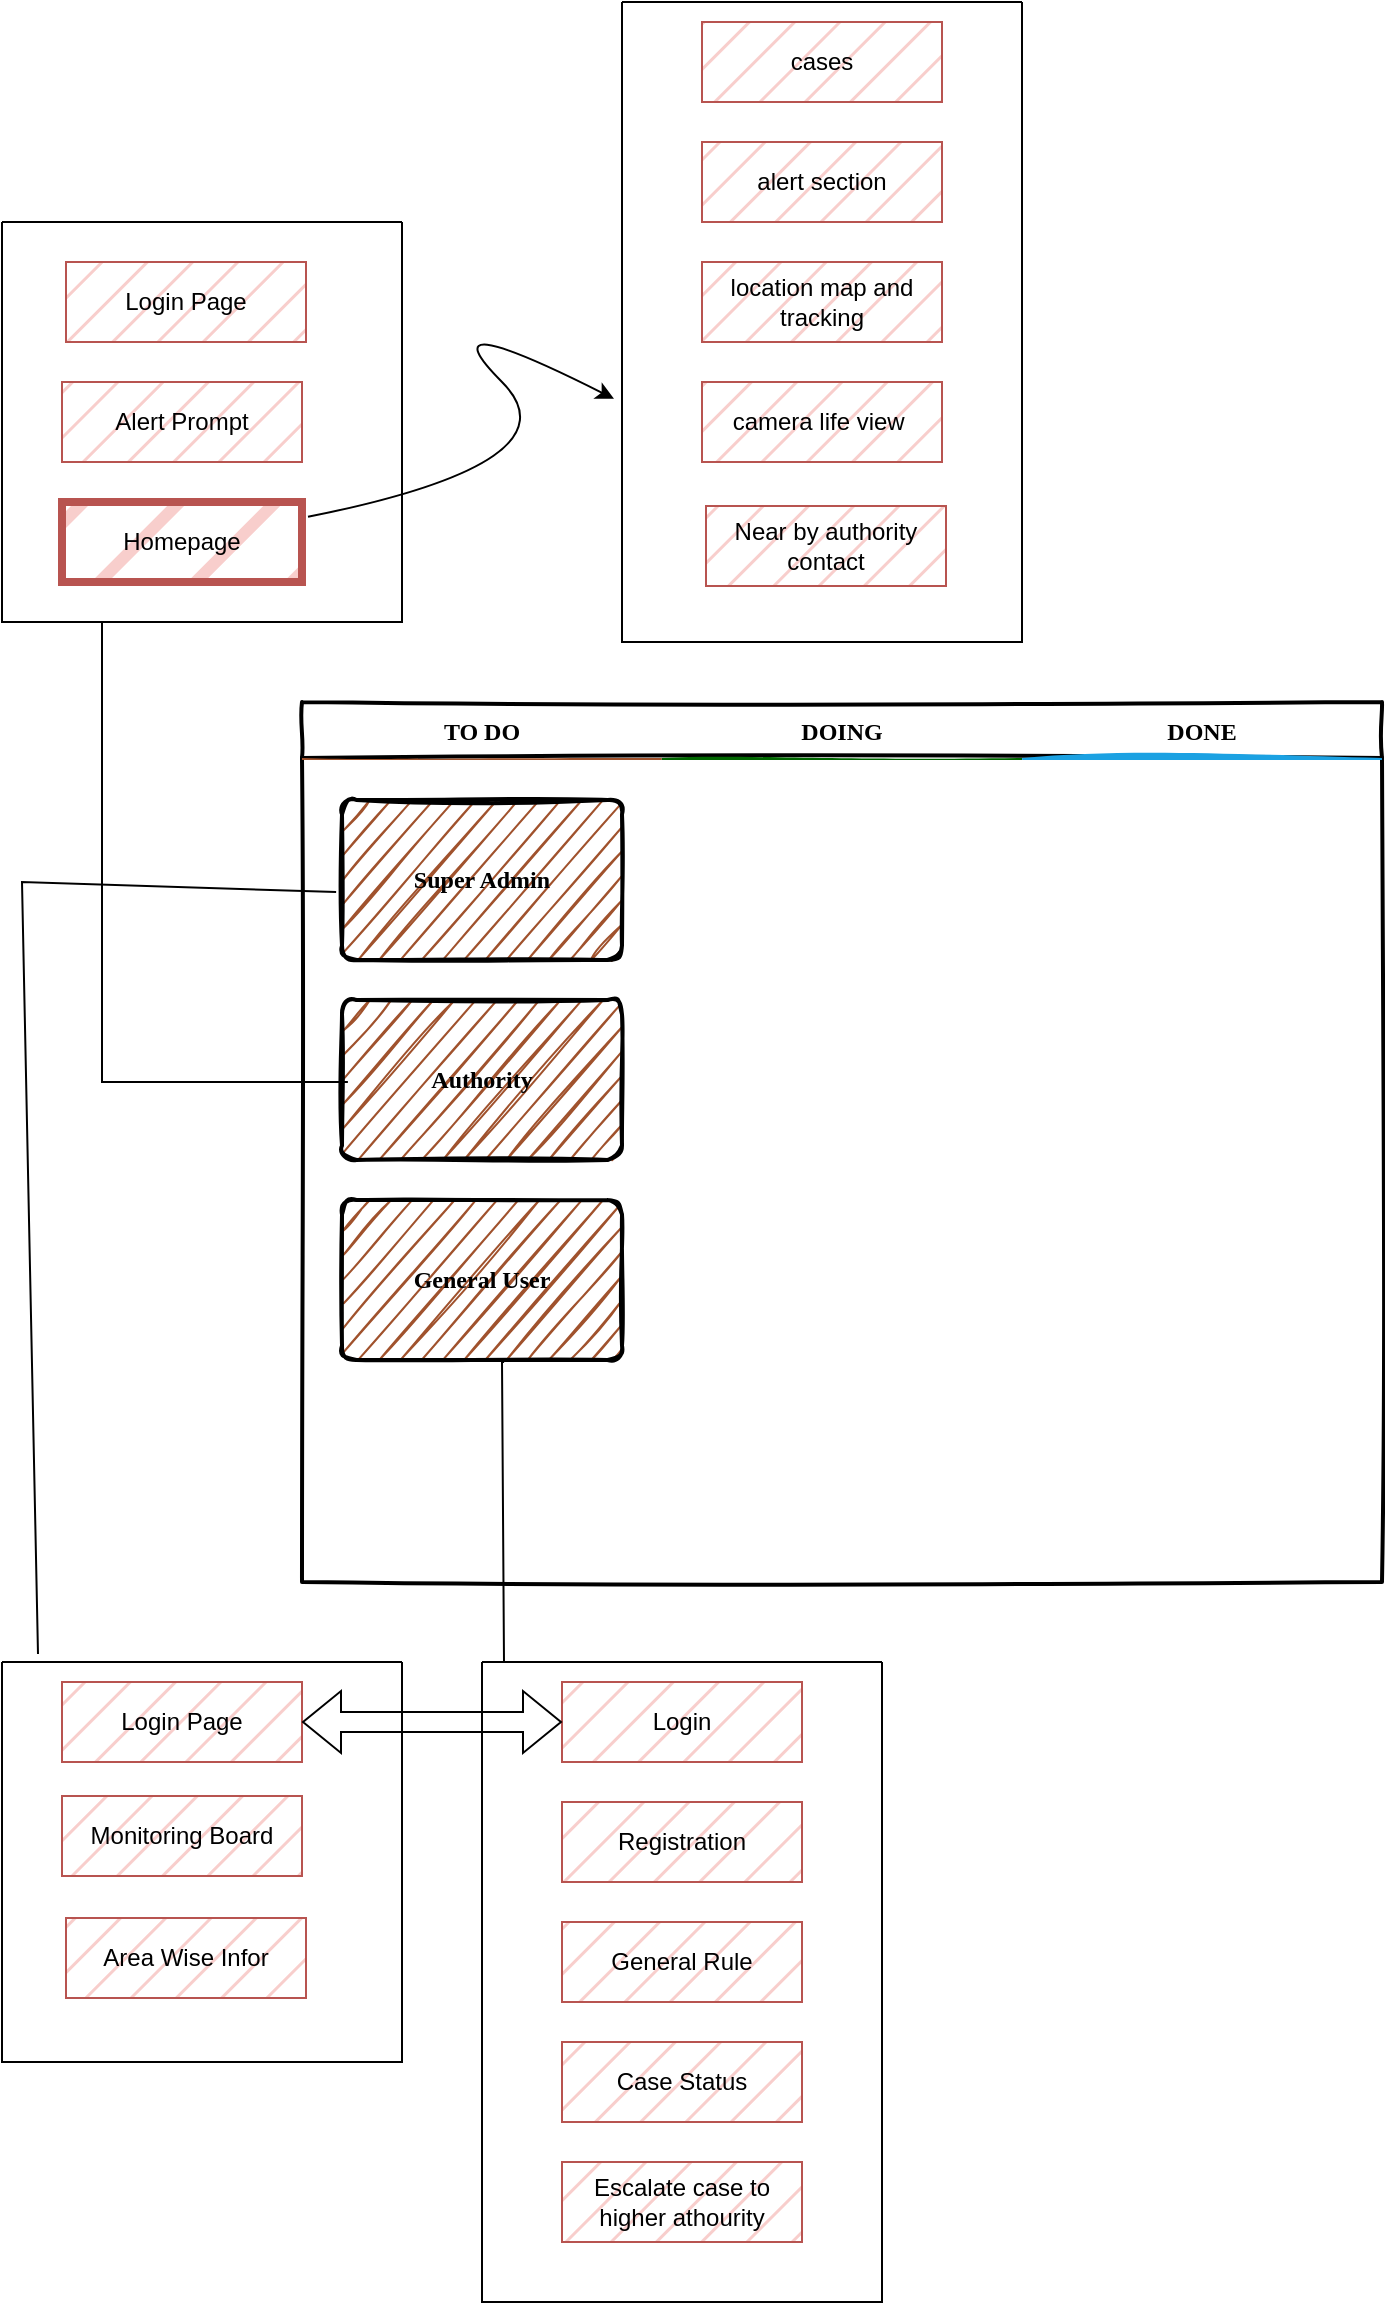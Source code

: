 <mxfile version="24.7.12">
  <diagram id="wFE0QG_FPsp0jaGvCLVb" name="Page-1">
    <mxGraphModel dx="1147" dy="1702" grid="1" gridSize="10" guides="1" tooltips="1" connect="1" arrows="1" fold="1" page="1" pageScale="1" pageWidth="850" pageHeight="1100" math="0" shadow="0">
      <root>
        <mxCell id="0" />
        <mxCell id="1" parent="0" />
        <mxCell id="_5mSTuPxr-ZiKRkBDSY7-1" value="" style="swimlane;fontStyle=2;childLayout=stackLayout;horizontal=1;startSize=28;horizontalStack=1;resizeParent=1;resizeParentMax=0;resizeLast=0;collapsible=0;marginBottom=0;swimlaneFillColor=none;fontFamily=Permanent Marker;fontSize=16;points=[];verticalAlign=top;stackBorder=0;resizable=1;strokeWidth=2;sketch=1;disableMultiStroke=1;" parent="1" vertex="1">
          <mxGeometry x="160" y="80" width="540" height="440" as="geometry" />
        </mxCell>
        <object label="TO DO" status="New" id="_5mSTuPxr-ZiKRkBDSY7-2">
          <mxCell style="swimlane;strokeWidth=2;fontFamily=Permanent Marker;html=0;startSize=1;verticalAlign=bottom;spacingBottom=5;points=[];childLayout=stackLayout;stackBorder=20;stackSpacing=20;resizeLast=0;resizeParent=1;horizontalStack=0;collapsible=0;sketch=1;strokeColor=none;fillStyle=solid;fillColor=#A0522D;" parent="_5mSTuPxr-ZiKRkBDSY7-1" vertex="1">
            <mxGeometry y="28" width="180" height="412" as="geometry" />
          </mxCell>
        </object>
        <object label="Super Admin" placeholders="1" id="_5mSTuPxr-ZiKRkBDSY7-3">
          <mxCell style="whiteSpace=wrap;html=1;strokeWidth=2;fillColor=swimlane;fontStyle=1;spacingTop=0;rounded=1;arcSize=9;points=[];sketch=1;fontFamily=Permanent Marker;hachureGap=8;fillWeight=1;" parent="_5mSTuPxr-ZiKRkBDSY7-2" vertex="1">
            <mxGeometry x="20" y="21" width="140" height="80" as="geometry" />
          </mxCell>
        </object>
        <object label="Authority" placeholders="1" id="_5mSTuPxr-ZiKRkBDSY7-4">
          <mxCell style="whiteSpace=wrap;html=1;strokeWidth=2;fillColor=swimlane;fontStyle=1;spacingTop=0;rounded=1;arcSize=9;points=[];sketch=1;fontFamily=Permanent Marker;hachureGap=8;fillWeight=1;" parent="_5mSTuPxr-ZiKRkBDSY7-2" vertex="1">
            <mxGeometry x="20" y="121" width="140" height="80" as="geometry" />
          </mxCell>
        </object>
        <object label="General User" placeholders="1" id="_5mSTuPxr-ZiKRkBDSY7-5">
          <mxCell style="whiteSpace=wrap;html=1;strokeWidth=2;fillColor=swimlane;fontStyle=1;spacingTop=0;rounded=1;arcSize=9;points=[];sketch=1;fontFamily=Permanent Marker;hachureGap=8;fillWeight=1;" parent="_5mSTuPxr-ZiKRkBDSY7-2" vertex="1">
            <mxGeometry x="20" y="221" width="140" height="80" as="geometry" />
          </mxCell>
        </object>
        <object label="DOING" status="In progress" id="_5mSTuPxr-ZiKRkBDSY7-6">
          <mxCell style="swimlane;strokeWidth=2;fontFamily=Permanent Marker;html=0;startSize=1;verticalAlign=bottom;spacingBottom=5;points=[];childLayout=stackLayout;stackBorder=20;stackSpacing=20;resizeLast=0;resizeParent=1;horizontalStack=0;collapsible=0;sketch=1;strokeColor=none;fillStyle=solid;fillColor=#006600;" parent="_5mSTuPxr-ZiKRkBDSY7-1" vertex="1">
            <mxGeometry x="180" y="28" width="180" height="412" as="geometry" />
          </mxCell>
        </object>
        <object label="DONE" status="Completed" id="_5mSTuPxr-ZiKRkBDSY7-9">
          <mxCell style="swimlane;strokeWidth=2;fontFamily=Permanent Marker;html=0;startSize=1;verticalAlign=bottom;spacingBottom=5;points=[];childLayout=stackLayout;stackBorder=20;stackSpacing=20;resizeLast=0;resizeParent=1;horizontalStack=0;collapsible=0;sketch=1;strokeColor=none;fillStyle=solid;fillColor=#1BA1E2;" parent="_5mSTuPxr-ZiKRkBDSY7-1" vertex="1">
            <mxGeometry x="360" y="28" width="180" height="412" as="geometry" />
          </mxCell>
        </object>
        <mxCell id="t_jM3R8Za8AP0MUguovo-4" value="" style="swimlane;startSize=0;" vertex="1" parent="1">
          <mxGeometry x="10" y="560" width="200" height="200" as="geometry" />
        </mxCell>
        <mxCell id="t_jM3R8Za8AP0MUguovo-10" value="Login Page" style="rounded=0;whiteSpace=wrap;html=1;fillColor=#f8cecc;strokeColor=#b85450;fillStyle=hatch;" vertex="1" parent="t_jM3R8Za8AP0MUguovo-4">
          <mxGeometry x="30" y="10" width="120" height="40" as="geometry" />
        </mxCell>
        <mxCell id="t_jM3R8Za8AP0MUguovo-5" value="" style="swimlane;startSize=0;" vertex="1" parent="1">
          <mxGeometry x="10" y="-160" width="200" height="200" as="geometry" />
        </mxCell>
        <mxCell id="t_jM3R8Za8AP0MUguovo-18" value="Login Page" style="rounded=0;whiteSpace=wrap;html=1;fillColor=#f8cecc;strokeColor=#b85450;fillStyle=hatch;" vertex="1" parent="t_jM3R8Za8AP0MUguovo-5">
          <mxGeometry x="32" y="20" width="120" height="40" as="geometry" />
        </mxCell>
        <mxCell id="t_jM3R8Za8AP0MUguovo-19" value="Alert Prompt" style="rounded=0;whiteSpace=wrap;html=1;fillColor=#f8cecc;strokeColor=#b85450;fillStyle=hatch;" vertex="1" parent="t_jM3R8Za8AP0MUguovo-5">
          <mxGeometry x="30" y="80" width="120" height="40" as="geometry" />
        </mxCell>
        <mxCell id="t_jM3R8Za8AP0MUguovo-20" value="Homepage" style="rounded=0;whiteSpace=wrap;html=1;fillColor=#f8cecc;strokeColor=#b85450;fillStyle=hatch;perimeterSpacing=3;strokeWidth=4;" vertex="1" parent="t_jM3R8Za8AP0MUguovo-5">
          <mxGeometry x="30" y="140" width="120" height="40" as="geometry" />
        </mxCell>
        <mxCell id="t_jM3R8Za8AP0MUguovo-6" value="" style="swimlane;startSize=0;" vertex="1" parent="1">
          <mxGeometry x="250" y="560" width="200" height="320" as="geometry" />
        </mxCell>
        <mxCell id="t_jM3R8Za8AP0MUguovo-13" value="Login" style="rounded=0;whiteSpace=wrap;html=1;fillColor=#f8cecc;strokeColor=#b85450;fillStyle=hatch;" vertex="1" parent="t_jM3R8Za8AP0MUguovo-6">
          <mxGeometry x="40" y="10" width="120" height="40" as="geometry" />
        </mxCell>
        <mxCell id="t_jM3R8Za8AP0MUguovo-14" value="Registration" style="rounded=0;whiteSpace=wrap;html=1;fillColor=#f8cecc;strokeColor=#b85450;fillStyle=hatch;" vertex="1" parent="t_jM3R8Za8AP0MUguovo-6">
          <mxGeometry x="40" y="70" width="120" height="40" as="geometry" />
        </mxCell>
        <mxCell id="t_jM3R8Za8AP0MUguovo-15" value="General Rule" style="rounded=0;whiteSpace=wrap;html=1;fillColor=#f8cecc;strokeColor=#b85450;fillStyle=hatch;" vertex="1" parent="t_jM3R8Za8AP0MUguovo-6">
          <mxGeometry x="40" y="130" width="120" height="40" as="geometry" />
        </mxCell>
        <mxCell id="t_jM3R8Za8AP0MUguovo-16" value="Case Status" style="rounded=0;whiteSpace=wrap;html=1;fillColor=#f8cecc;strokeColor=#b85450;fillStyle=hatch;" vertex="1" parent="t_jM3R8Za8AP0MUguovo-6">
          <mxGeometry x="40" y="190" width="120" height="40" as="geometry" />
        </mxCell>
        <mxCell id="t_jM3R8Za8AP0MUguovo-17" value="Escalate case to higher athourity" style="rounded=0;whiteSpace=wrap;html=1;fillColor=#f8cecc;strokeColor=#b85450;fillStyle=hatch;" vertex="1" parent="t_jM3R8Za8AP0MUguovo-6">
          <mxGeometry x="40" y="250" width="120" height="40" as="geometry" />
        </mxCell>
        <mxCell id="t_jM3R8Za8AP0MUguovo-7" value="" style="endArrow=none;html=1;rounded=0;entryX=-0.021;entryY=0.575;entryDx=0;entryDy=0;entryPerimeter=0;exitX=0.09;exitY=-0.02;exitDx=0;exitDy=0;exitPerimeter=0;" edge="1" parent="1" source="t_jM3R8Za8AP0MUguovo-4" target="_5mSTuPxr-ZiKRkBDSY7-3">
          <mxGeometry width="50" height="50" relative="1" as="geometry">
            <mxPoint x="400" y="470" as="sourcePoint" />
            <mxPoint x="450" y="420" as="targetPoint" />
            <Array as="points">
              <mxPoint x="20" y="170" />
            </Array>
          </mxGeometry>
        </mxCell>
        <mxCell id="t_jM3R8Za8AP0MUguovo-8" value="" style="endArrow=none;html=1;rounded=0;entryX=0.021;entryY=0.513;entryDx=0;entryDy=0;entryPerimeter=0;exitX=0.25;exitY=1;exitDx=0;exitDy=0;" edge="1" parent="1" source="t_jM3R8Za8AP0MUguovo-5" target="_5mSTuPxr-ZiKRkBDSY7-4">
          <mxGeometry width="50" height="50" relative="1" as="geometry">
            <mxPoint x="128" y="566" as="sourcePoint" />
            <mxPoint x="187" y="185" as="targetPoint" />
            <Array as="points">
              <mxPoint x="60" y="270" />
            </Array>
          </mxGeometry>
        </mxCell>
        <mxCell id="t_jM3R8Za8AP0MUguovo-9" value="" style="endArrow=none;html=1;rounded=0;entryX=0.579;entryY=1.013;entryDx=0;entryDy=0;entryPerimeter=0;exitX=0.055;exitY=0;exitDx=0;exitDy=0;exitPerimeter=0;" edge="1" parent="1" source="t_jM3R8Za8AP0MUguovo-6" target="_5mSTuPxr-ZiKRkBDSY7-5">
          <mxGeometry width="50" height="50" relative="1" as="geometry">
            <mxPoint x="382" y="569" as="sourcePoint" />
            <mxPoint x="189" y="271" as="targetPoint" />
            <Array as="points">
              <mxPoint x="260" y="410" />
            </Array>
          </mxGeometry>
        </mxCell>
        <mxCell id="t_jM3R8Za8AP0MUguovo-11" value="Monitoring Board" style="rounded=0;whiteSpace=wrap;html=1;fillColor=#f8cecc;strokeColor=#b85450;fillStyle=hatch;" vertex="1" parent="1">
          <mxGeometry x="40" y="627" width="120" height="40" as="geometry" />
        </mxCell>
        <mxCell id="t_jM3R8Za8AP0MUguovo-12" value="Area Wise Infor" style="rounded=0;whiteSpace=wrap;html=1;fillColor=#f8cecc;strokeColor=#b85450;fillStyle=hatch;" vertex="1" parent="1">
          <mxGeometry x="42" y="688" width="120" height="40" as="geometry" />
        </mxCell>
        <mxCell id="t_jM3R8Za8AP0MUguovo-22" value="" style="swimlane;startSize=0;" vertex="1" parent="1">
          <mxGeometry x="320" y="-270" width="200" height="320" as="geometry" />
        </mxCell>
        <mxCell id="t_jM3R8Za8AP0MUguovo-24" value="cases" style="rounded=0;whiteSpace=wrap;html=1;fillColor=#f8cecc;strokeColor=#b85450;fillStyle=hatch;" vertex="1" parent="t_jM3R8Za8AP0MUguovo-22">
          <mxGeometry x="40" y="10" width="120" height="40" as="geometry" />
        </mxCell>
        <mxCell id="t_jM3R8Za8AP0MUguovo-25" value="alert section" style="rounded=0;whiteSpace=wrap;html=1;fillStyle=hatch;fillColor=#f8cecc;strokeColor=#b85450;" vertex="1" parent="t_jM3R8Za8AP0MUguovo-22">
          <mxGeometry x="40" y="70" width="120" height="40" as="geometry" />
        </mxCell>
        <mxCell id="t_jM3R8Za8AP0MUguovo-26" value="location map and tracking" style="rounded=0;whiteSpace=wrap;html=1;fillStyle=hatch;fillColor=#f8cecc;strokeColor=#b85450;" vertex="1" parent="t_jM3R8Za8AP0MUguovo-22">
          <mxGeometry x="40" y="130" width="120" height="40" as="geometry" />
        </mxCell>
        <mxCell id="t_jM3R8Za8AP0MUguovo-27" value="camera life view&amp;nbsp;" style="rounded=0;whiteSpace=wrap;html=1;fillStyle=hatch;fillColor=#f8cecc;strokeColor=#b85450;" vertex="1" parent="t_jM3R8Za8AP0MUguovo-22">
          <mxGeometry x="40" y="190" width="120" height="40" as="geometry" />
        </mxCell>
        <mxCell id="t_jM3R8Za8AP0MUguovo-23" value="" style="curved=1;endArrow=classic;html=1;rounded=0;entryX=-0.02;entryY=0.62;entryDx=0;entryDy=0;entryPerimeter=0;" edge="1" parent="1" source="t_jM3R8Za8AP0MUguovo-20" target="t_jM3R8Za8AP0MUguovo-22">
          <mxGeometry width="50" height="50" relative="1" as="geometry">
            <mxPoint x="240" y="-10" as="sourcePoint" />
            <mxPoint x="290" y="-60" as="targetPoint" />
            <Array as="points">
              <mxPoint x="300" y="-40" />
              <mxPoint x="220" y="-120" />
            </Array>
          </mxGeometry>
        </mxCell>
        <mxCell id="t_jM3R8Za8AP0MUguovo-28" value="" style="shape=flexArrow;endArrow=classic;startArrow=classic;html=1;rounded=0;entryX=0;entryY=0.5;entryDx=0;entryDy=0;exitX=1;exitY=0.5;exitDx=0;exitDy=0;" edge="1" parent="1" source="t_jM3R8Za8AP0MUguovo-10" target="t_jM3R8Za8AP0MUguovo-13">
          <mxGeometry width="100" height="100" relative="1" as="geometry">
            <mxPoint x="160" y="600" as="sourcePoint" />
            <mxPoint x="260" y="500" as="targetPoint" />
          </mxGeometry>
        </mxCell>
        <mxCell id="t_jM3R8Za8AP0MUguovo-30" value="Near by authority contact" style="rounded=0;whiteSpace=wrap;html=1;fillStyle=hatch;fillColor=#f8cecc;strokeColor=#b85450;" vertex="1" parent="1">
          <mxGeometry x="362" y="-18" width="120" height="40" as="geometry" />
        </mxCell>
      </root>
    </mxGraphModel>
  </diagram>
</mxfile>

